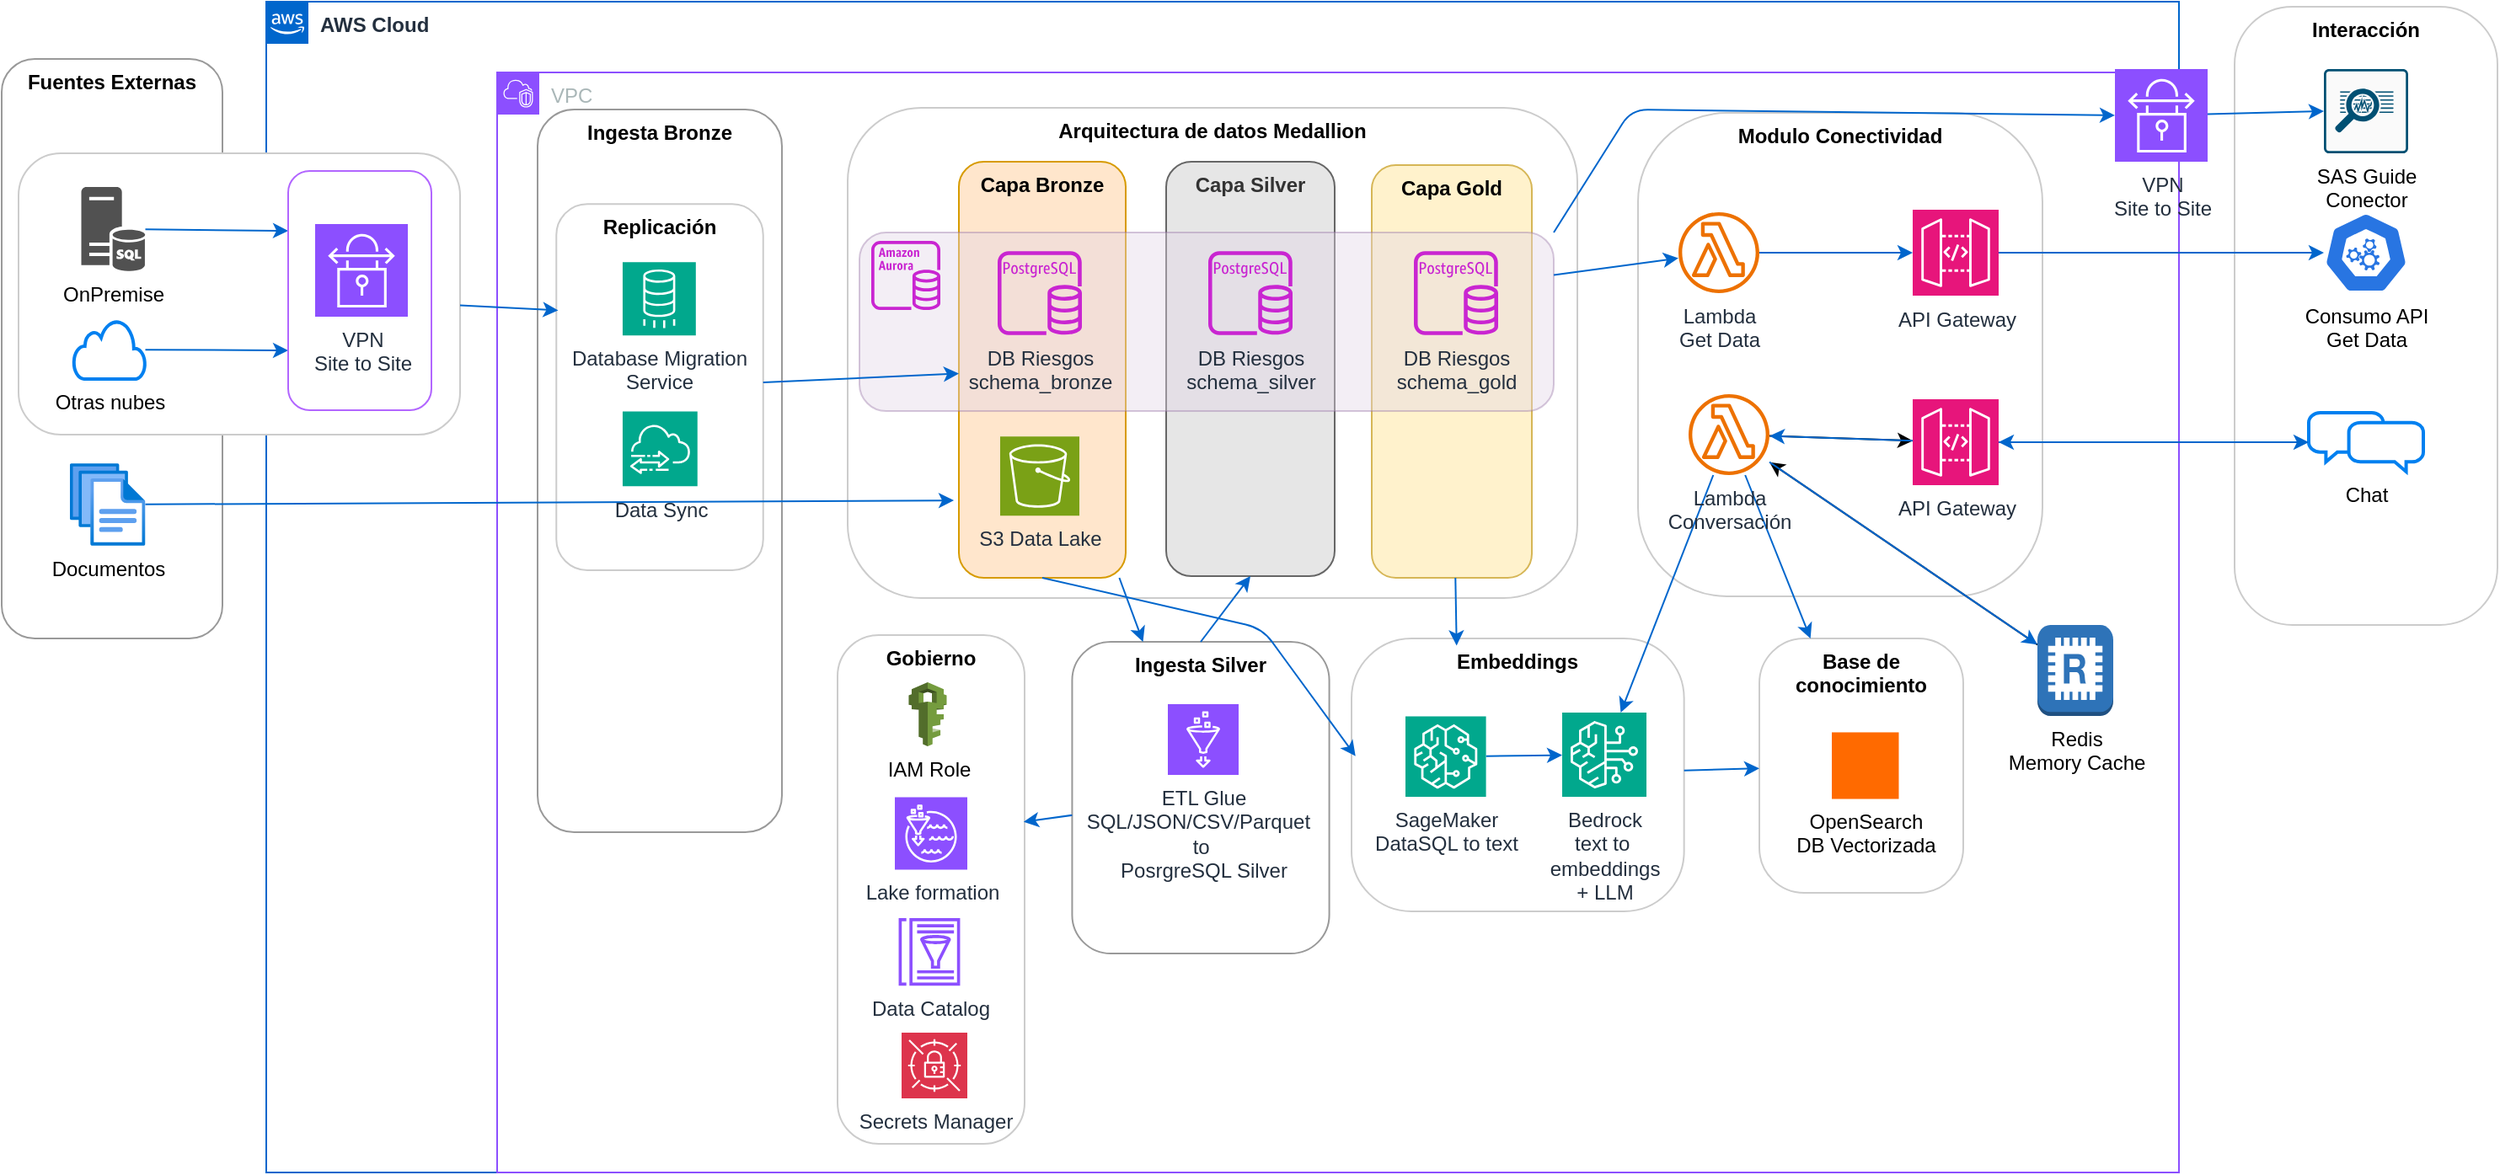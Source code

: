 <mxfile>
    <diagram id="NfcAak6jodlyXx11IxM8" name="Page-1">
        <mxGraphModel dx="1426" dy="635" grid="0" gridSize="10" guides="1" tooltips="1" connect="1" arrows="1" fold="1" page="0" pageScale="1" pageWidth="850" pageHeight="1100" math="0" shadow="0">
            <root>
                <mxCell id="0"/>
                <mxCell id="1" parent="0"/>
                <mxCell id="174" value="Interacción" style="rounded=1;whiteSpace=wrap;html=1;strokeColor=#CCCCCC;verticalAlign=top;fontStyle=1;arcSize=22;" vertex="1" parent="1">
                    <mxGeometry x="1056" y="107" width="156" height="367" as="geometry"/>
                </mxCell>
                <mxCell id="2" value="&lt;b&gt;AWS Cloud&lt;/b&gt;" style="points=[[0,0],[0.25,0],[0.5,0],[0.75,0],[1,0],[1,0.25],[1,0.5],[1,0.75],[1,1],[0.75,1],[0.5,1],[0.25,1],[0,1],[0,0.75],[0,0.5],[0,0.25]];outlineConnect=0;gradientColor=none;html=1;fontSize=12;fontStyle=0;container=1;pointerEvents=0;collapsible=0;recursiveResize=0;shape=mxgraph.aws4.group;grIcon=mxgraph.aws4.group_aws_cloud_alt;strokeColor=#0066CC;fillColor=none;verticalAlign=top;align=left;spacingLeft=30;fontColor=#232F3E;dashed=0;whiteSpace=wrap;textShadow=0;shadow=0;perimeterSpacing=0;" parent="1" vertex="1">
                    <mxGeometry x="-112" y="104" width="1135" height="695" as="geometry"/>
                </mxCell>
                <mxCell id="3" value="VPC" style="points=[[0,0],[0.25,0],[0.5,0],[0.75,0],[1,0],[1,0.25],[1,0.5],[1,0.75],[1,1],[0.75,1],[0.5,1],[0.25,1],[0,1],[0,0.75],[0,0.5],[0,0.25]];outlineConnect=0;gradientColor=none;html=1;whiteSpace=wrap;fontSize=12;fontStyle=0;container=1;pointerEvents=0;collapsible=0;recursiveResize=0;shape=mxgraph.aws4.group;grIcon=mxgraph.aws4.group_vpc2;strokeColor=#8C4FFF;fillColor=none;verticalAlign=top;align=left;spacingLeft=30;fontColor=#AAB7B8;dashed=0;" parent="2" vertex="1">
                    <mxGeometry x="137" y="42" width="998" height="653" as="geometry"/>
                </mxCell>
                <mxCell id="178" value="Gobierno" style="rounded=1;whiteSpace=wrap;html=1;strokeColor=#CCCCCC;verticalAlign=top;fontStyle=1;arcSize=22;" vertex="1" parent="3">
                    <mxGeometry x="202" y="334" width="111" height="302" as="geometry"/>
                </mxCell>
                <mxCell id="129" value="Base de conocimiento" style="rounded=1;whiteSpace=wrap;html=1;strokeColor=#CCCCCC;verticalAlign=top;fontStyle=1;arcSize=22;" vertex="1" parent="3">
                    <mxGeometry x="749" y="336" width="121" height="151" as="geometry"/>
                </mxCell>
                <mxCell id="39" value="" style="group" parent="3" vertex="1" connectable="0">
                    <mxGeometry x="208" y="23" width="433" height="500" as="geometry"/>
                </mxCell>
                <mxCell id="15" value="&lt;b&gt;&lt;font style=&quot;color: rgb(0, 0, 0);&quot;&gt;Arquitectura de datos Medallion&lt;/font&gt;&lt;/b&gt;" style="rounded=1;whiteSpace=wrap;html=1;align=center;verticalAlign=top;fillColor=none;strokeColor=#CCCCCC;" parent="39" vertex="1">
                    <mxGeometry y="-2" width="433" height="291" as="geometry"/>
                </mxCell>
                <mxCell id="23" value="Capa Gold" style="rounded=1;whiteSpace=wrap;html=1;fontStyle=1;verticalAlign=top;fillColor=#fff2cc;strokeColor=#d6b656;" parent="39" vertex="1">
                    <mxGeometry x="311" y="32" width="95" height="245" as="geometry"/>
                </mxCell>
                <mxCell id="17" value="Capa Silver" style="rounded=1;whiteSpace=wrap;html=1;fontStyle=1;verticalAlign=top;fillColor=#E6E6E6;fontColor=#333333;strokeColor=#666666;" parent="39" vertex="1">
                    <mxGeometry x="189" y="30" width="100" height="246" as="geometry"/>
                </mxCell>
                <mxCell id="16" value="Capa Bronze" style="rounded=1;whiteSpace=wrap;html=1;fontStyle=1;verticalAlign=top;fillColor=#FFE6CC;strokeColor=#d79b00;" parent="39" vertex="1">
                    <mxGeometry x="66" y="30" width="99" height="247" as="geometry"/>
                </mxCell>
                <mxCell id="29" value="" style="rounded=1;whiteSpace=wrap;html=1;fillColor=#e1d5e7;strokeColor=#9673a6;opacity=40;" parent="39" vertex="1">
                    <mxGeometry x="7" y="72" width="412" height="106" as="geometry"/>
                </mxCell>
                <mxCell id="6" value="" style="sketch=0;outlineConnect=0;fontColor=#232F3E;gradientColor=none;fillColor=#C925D1;strokeColor=none;dashed=0;verticalLabelPosition=bottom;verticalAlign=top;align=center;html=1;fontSize=12;fontStyle=0;aspect=fixed;pointerEvents=1;shape=mxgraph.aws4.aurora_instance;" parent="39" vertex="1">
                    <mxGeometry x="14" y="77" width="41" height="41" as="geometry"/>
                </mxCell>
                <mxCell id="7" value="DB Riesgos&lt;br&gt;schema_bronze" style="sketch=0;outlineConnect=0;fontColor=#232F3E;gradientColor=none;fillColor=#C925D1;strokeColor=none;dashed=0;verticalLabelPosition=bottom;verticalAlign=top;align=center;html=1;fontSize=12;fontStyle=0;aspect=fixed;pointerEvents=1;shape=mxgraph.aws4.rds_postgresql_instance;" parent="39" vertex="1">
                    <mxGeometry x="89" y="83" width="50" height="50" as="geometry"/>
                </mxCell>
                <mxCell id="14" value="S3 Data Lake" style="sketch=0;points=[[0,0,0],[0.25,0,0],[0.5,0,0],[0.75,0,0],[1,0,0],[0,1,0],[0.25,1,0],[0.5,1,0],[0.75,1,0],[1,1,0],[0,0.25,0],[0,0.5,0],[0,0.75,0],[1,0.25,0],[1,0.5,0],[1,0.75,0]];outlineConnect=0;fontColor=#232F3E;fillColor=#7AA116;strokeColor=#ffffff;dashed=0;verticalLabelPosition=bottom;verticalAlign=top;align=center;html=1;fontSize=12;fontStyle=0;aspect=fixed;shape=mxgraph.aws4.resourceIcon;resIcon=mxgraph.aws4.s3;" parent="39" vertex="1">
                    <mxGeometry x="90.5" y="193.07" width="47" height="47" as="geometry"/>
                </mxCell>
                <mxCell id="18" value="DB Riesgos&lt;div&gt;schema_silver&lt;/div&gt;" style="sketch=0;outlineConnect=0;fontColor=#232F3E;gradientColor=none;fillColor=#C925D1;strokeColor=none;dashed=0;verticalLabelPosition=bottom;verticalAlign=top;align=center;html=1;fontSize=12;fontStyle=0;aspect=fixed;pointerEvents=1;shape=mxgraph.aws4.rds_postgresql_instance;" parent="39" vertex="1">
                    <mxGeometry x="214" y="83" width="50" height="50" as="geometry"/>
                </mxCell>
                <mxCell id="27" value="DB Riesgos&lt;div&gt;schema_gold&lt;/div&gt;" style="sketch=0;outlineConnect=0;fontColor=#232F3E;gradientColor=none;fillColor=#C925D1;strokeColor=none;dashed=0;verticalLabelPosition=bottom;verticalAlign=top;align=center;html=1;fontSize=12;fontStyle=0;aspect=fixed;pointerEvents=1;shape=mxgraph.aws4.rds_postgresql_instance;" parent="39" vertex="1">
                    <mxGeometry x="336" y="83" width="50" height="50" as="geometry"/>
                </mxCell>
                <mxCell id="102" value="" style="group" parent="39" vertex="1" connectable="0">
                    <mxGeometry x="112" y="315" width="191" height="185" as="geometry"/>
                </mxCell>
                <mxCell id="99" value="&lt;b&gt;Ingesta Silver&lt;/b&gt;" style="rounded=1;whiteSpace=wrap;html=1;align=center;verticalAlign=top;labelBorderColor=none;strokeWidth=1;strokeColor=#999999;" parent="102" vertex="1">
                    <mxGeometry x="21.21" width="152.58" height="185" as="geometry"/>
                </mxCell>
                <mxCell id="104" value="ETL Glue&lt;div&gt;SQL/JSON/CSV/Parquet&amp;nbsp;&amp;nbsp;&lt;/div&gt;&lt;div&gt;to&amp;nbsp;&lt;/div&gt;&lt;div&gt;PosrgreSQL Silver&lt;/div&gt;" style="sketch=0;points=[[0,0,0],[0.25,0,0],[0.5,0,0],[0.75,0,0],[1,0,0],[0,1,0],[0.25,1,0],[0.5,1,0],[0.75,1,0],[1,1,0],[0,0.25,0],[0,0.5,0],[0,0.75,0],[1,0.25,0],[1,0.5,0],[1,0.75,0]];outlineConnect=0;fontColor=#232F3E;fillColor=#8C4FFF;strokeColor=#ffffff;dashed=0;verticalLabelPosition=bottom;verticalAlign=top;align=center;html=1;fontSize=12;fontStyle=0;aspect=fixed;shape=mxgraph.aws4.resourceIcon;resIcon=mxgraph.aws4.glue;" parent="102" vertex="1">
                    <mxGeometry x="78" y="37" width="42" height="42" as="geometry"/>
                </mxCell>
                <mxCell id="105" style="edgeStyle=none;html=1;entryX=0.5;entryY=1;entryDx=0;entryDy=0;strokeColor=#0066CC;exitX=0.5;exitY=0;exitDx=0;exitDy=0;" parent="39" source="99" target="17" edge="1">
                    <mxGeometry relative="1" as="geometry"/>
                </mxCell>
                <mxCell id="109" style="edgeStyle=none;html=1;strokeColor=#0066CC;" parent="39" source="16" target="99" edge="1">
                    <mxGeometry relative="1" as="geometry"/>
                </mxCell>
                <mxCell id="34" value="" style="group" parent="3" vertex="1" connectable="0">
                    <mxGeometry x="24" y="23" width="145" height="428" as="geometry"/>
                </mxCell>
                <mxCell id="35" value="&lt;b&gt;Ingesta Bronze&lt;/b&gt;" style="rounded=1;whiteSpace=wrap;html=1;align=center;verticalAlign=top;labelBorderColor=none;strokeWidth=1;strokeColor=#999999;" parent="34" vertex="1">
                    <mxGeometry y="-0.961" width="145" height="428.961" as="geometry"/>
                </mxCell>
                <mxCell id="96" value="Replicación" style="rounded=1;whiteSpace=wrap;html=1;strokeColor=#CCCCCC;verticalAlign=top;fontStyle=1" parent="34" vertex="1">
                    <mxGeometry x="11.13" y="55.181" width="122.74" height="217.309" as="geometry"/>
                </mxCell>
                <mxCell id="41" value="Database Migration&lt;div&gt;Service&lt;/div&gt;" style="sketch=0;points=[[0,0,0],[0.25,0,0],[0.5,0,0],[0.75,0,0],[1,0,0],[0,1,0],[0.25,1,0],[0.5,1,0],[0.75,1,0],[1,1,0],[0,0.25,0],[0,0.5,0],[0,0.75,0],[1,0.25,0],[1,0.5,0],[1,0.75,0]];outlineConnect=0;fontColor=#232F3E;fillColor=#01A88D;strokeColor=#ffffff;dashed=0;verticalLabelPosition=bottom;verticalAlign=top;align=center;html=1;fontSize=12;fontStyle=0;aspect=fixed;shape=mxgraph.aws4.resourceIcon;resIcon=mxgraph.aws4.database_migration_service;" parent="34" vertex="1">
                    <mxGeometry x="50.48" y="89.656" width="43.427" height="43.427" as="geometry"/>
                </mxCell>
                <mxCell id="42" value="Data Sync" style="sketch=0;points=[[0,0,0],[0.25,0,0],[0.5,0,0],[0.75,0,0],[1,0,0],[0,1,0],[0.25,1,0],[0.5,1,0],[0.75,1,0],[1,1,0],[0,0.25,0],[0,0.5,0],[0,0.75,0],[1,0.25,0],[1,0.5,0],[1,0.75,0]];outlineConnect=0;fontColor=#232F3E;fillColor=#01A88D;strokeColor=#ffffff;dashed=0;verticalLabelPosition=bottom;verticalAlign=top;align=center;html=1;fontSize=12;fontStyle=0;aspect=fixed;shape=mxgraph.aws4.resourceIcon;resIcon=mxgraph.aws4.datasync;" parent="34" vertex="1">
                    <mxGeometry x="50.48" y="178.24" width="44.394" height="44.394" as="geometry"/>
                </mxCell>
                <mxCell id="97" style="edgeStyle=none;html=1;fontColor=#0066CC;strokeColor=#0066CC;" parent="3" source="96" target="16" edge="1">
                    <mxGeometry relative="1" as="geometry"/>
                </mxCell>
                <mxCell id="114" value="" style="group" parent="3" vertex="1" connectable="0">
                    <mxGeometry x="543.002" y="355" width="161.33" height="143" as="geometry"/>
                </mxCell>
                <mxCell id="101" value="Embeddings" style="rounded=1;whiteSpace=wrap;html=1;strokeColor=#CCCCCC;verticalAlign=top;fontStyle=1;arcSize=22;" parent="114" vertex="1">
                    <mxGeometry x="-36" y="-19" width="197.33" height="162" as="geometry"/>
                </mxCell>
                <mxCell id="100" value="Bedrock&lt;div&gt;text to&amp;nbsp;&lt;/div&gt;&lt;div&gt;embeddings&lt;/div&gt;&lt;div&gt;+ LLM&lt;/div&gt;" style="sketch=0;points=[[0,0,0],[0.25,0,0],[0.5,0,0],[0.75,0,0],[1,0,0],[0,1,0],[0.25,1,0],[0.5,1,0],[0.75,1,0],[1,1,0],[0,0.25,0],[0,0.5,0],[0,0.75,0],[1,0.25,0],[1,0.5,0],[1,0.75,0]];outlineConnect=0;fontColor=#232F3E;fillColor=#01A88D;strokeColor=#ffffff;dashed=0;verticalLabelPosition=bottom;verticalAlign=top;align=center;html=1;fontSize=12;fontStyle=0;aspect=fixed;shape=mxgraph.aws4.resourceIcon;resIcon=mxgraph.aws4.bedrock;" parent="114" vertex="1">
                    <mxGeometry x="89" y="25" width="50" height="50" as="geometry"/>
                </mxCell>
                <mxCell id="136" style="edgeStyle=none;html=1;strokeColor=#0066CC;" edge="1" parent="114" source="111" target="100">
                    <mxGeometry relative="1" as="geometry"/>
                </mxCell>
                <mxCell id="111" value="SageMaker&lt;br&gt;&lt;div&gt;DataSQL to text&lt;/div&gt;" style="sketch=0;points=[[0,0,0],[0.25,0,0],[0.5,0,0],[0.75,0,0],[1,0,0],[0,1,0],[0.25,1,0],[0.5,1,0],[0.75,1,0],[1,1,0],[0,0.25,0],[0,0.5,0],[0,0.75,0],[1,0.25,0],[1,0.5,0],[1,0.75,0]];outlineConnect=0;fontColor=#232F3E;fillColor=#01A88D;strokeColor=#ffffff;dashed=0;verticalLabelPosition=bottom;verticalAlign=top;align=center;html=1;fontSize=12;fontStyle=0;aspect=fixed;shape=mxgraph.aws4.resourceIcon;resIcon=mxgraph.aws4.sagemaker;" parent="114" vertex="1">
                    <mxGeometry x="-4" y="27.2" width="47.8" height="47.8" as="geometry"/>
                </mxCell>
                <mxCell id="26" value="OpenSearch&lt;br&gt;DB Vectorizada" style="points=[];aspect=fixed;align=center;shadow=0;dashed=0;fillColor=#FF6A00;strokeColor=none;shape=mxgraph.alibaba_cloud.opensearch;html=1;horizontal=1;labelPosition=center;verticalLabelPosition=bottom;verticalAlign=top;" parent="3" vertex="1">
                    <mxGeometry x="792" y="391.73" width="39.74" height="39.54" as="geometry"/>
                </mxCell>
                <mxCell id="132" style="edgeStyle=none;html=1;entryX=0.012;entryY=0.431;entryDx=0;entryDy=0;entryPerimeter=0;exitX=0.5;exitY=1;exitDx=0;exitDy=0;strokeColor=#0066CC;" edge="1" parent="3" source="16" target="101">
                    <mxGeometry relative="1" as="geometry">
                        <Array as="points">
                            <mxPoint x="454" y="330"/>
                        </Array>
                    </mxGeometry>
                </mxCell>
                <mxCell id="133" style="edgeStyle=none;html=1;entryX=0.316;entryY=0.026;entryDx=0;entryDy=0;entryPerimeter=0;strokeColor=#0066CC;" edge="1" parent="3" source="23" target="101">
                    <mxGeometry relative="1" as="geometry"/>
                </mxCell>
                <mxCell id="139" value="Modulo Conectividad" style="rounded=1;whiteSpace=wrap;html=1;strokeColor=#CCCCCC;verticalAlign=top;fontStyle=1;arcSize=22;" vertex="1" parent="3">
                    <mxGeometry x="677" y="24" width="240" height="287" as="geometry"/>
                </mxCell>
                <mxCell id="140" style="edgeStyle=none;html=1;strokeColor=#0066CC;" edge="1" parent="3" source="101" target="129">
                    <mxGeometry relative="1" as="geometry"/>
                </mxCell>
                <mxCell id="157" style="edgeStyle=none;html=1;" edge="1" parent="3" source="142" target="143">
                    <mxGeometry relative="1" as="geometry"/>
                </mxCell>
                <mxCell id="142" value="Redis&lt;div&gt;Memory Cache&lt;/div&gt;" style="outlineConnect=0;dashed=0;verticalLabelPosition=bottom;verticalAlign=top;align=center;html=1;shape=mxgraph.aws3.redis;fillColor=#2E73B8;gradientColor=none;" vertex="1" parent="3">
                    <mxGeometry x="914" y="328" width="45" height="54" as="geometry"/>
                </mxCell>
                <mxCell id="149" style="edgeStyle=none;html=1;" edge="1" parent="3" source="143" target="144">
                    <mxGeometry relative="1" as="geometry"/>
                </mxCell>
                <mxCell id="154" style="edgeStyle=none;html=1;strokeColor=#0066CC;" edge="1" parent="3" source="143" target="129">
                    <mxGeometry relative="1" as="geometry"/>
                </mxCell>
                <mxCell id="156" style="edgeStyle=none;html=1;strokeColor=#0066CC;" edge="1" parent="3" source="143" target="142">
                    <mxGeometry relative="1" as="geometry"/>
                </mxCell>
                <mxCell id="167" style="edgeStyle=none;html=1;strokeColor=#0066CC;" edge="1" parent="3" source="143" target="100">
                    <mxGeometry relative="1" as="geometry"/>
                </mxCell>
                <mxCell id="143" value="Lambda&lt;div&gt;Conversación&lt;/div&gt;" style="sketch=0;outlineConnect=0;fontColor=#232F3E;gradientColor=none;fillColor=#ED7100;strokeColor=none;dashed=0;verticalLabelPosition=bottom;verticalAlign=top;align=center;html=1;fontSize=12;fontStyle=0;aspect=fixed;pointerEvents=1;shape=mxgraph.aws4.lambda_function;" vertex="1" parent="3">
                    <mxGeometry x="707" y="191" width="48" height="48" as="geometry"/>
                </mxCell>
                <mxCell id="158" style="edgeStyle=none;html=1;strokeColor=#0066CC;" edge="1" parent="3" source="144" target="143">
                    <mxGeometry relative="1" as="geometry"/>
                </mxCell>
                <mxCell id="144" value="API Gateway" style="sketch=0;points=[[0,0,0],[0.25,0,0],[0.5,0,0],[0.75,0,0],[1,0,0],[0,1,0],[0.25,1,0],[0.5,1,0],[0.75,1,0],[1,1,0],[0,0.25,0],[0,0.5,0],[0,0.75,0],[1,0.25,0],[1,0.5,0],[1,0.75,0]];outlineConnect=0;fontColor=#232F3E;fillColor=#E7157B;strokeColor=#ffffff;dashed=0;verticalLabelPosition=bottom;verticalAlign=top;align=center;html=1;fontSize=12;fontStyle=0;aspect=fixed;shape=mxgraph.aws4.resourceIcon;resIcon=mxgraph.aws4.api_gateway;" vertex="1" parent="3">
                    <mxGeometry x="840" y="194" width="51" height="51" as="geometry"/>
                </mxCell>
                <mxCell id="169" style="edgeStyle=none;html=1;strokeColor=#0066CC;" edge="1" parent="3" source="152" target="168">
                    <mxGeometry relative="1" as="geometry"/>
                </mxCell>
                <mxCell id="152" value="Lambda&lt;div&gt;Get Data&lt;/div&gt;" style="sketch=0;outlineConnect=0;fontColor=#232F3E;gradientColor=none;fillColor=#ED7100;strokeColor=none;dashed=0;verticalLabelPosition=bottom;verticalAlign=top;align=center;html=1;fontSize=12;fontStyle=0;aspect=fixed;pointerEvents=1;shape=mxgraph.aws4.lambda_function;" vertex="1" parent="3">
                    <mxGeometry x="701" y="83" width="48" height="48" as="geometry"/>
                </mxCell>
                <mxCell id="162" style="edgeStyle=none;html=1;strokeColor=#0066CC;" edge="1" parent="3" source="29" target="152">
                    <mxGeometry relative="1" as="geometry"/>
                </mxCell>
                <mxCell id="168" value="API Gateway" style="sketch=0;points=[[0,0,0],[0.25,0,0],[0.5,0,0],[0.75,0,0],[1,0,0],[0,1,0],[0.25,1,0],[0.5,1,0],[0.75,1,0],[1,1,0],[0,0.25,0],[0,0.5,0],[0,0.75,0],[1,0.25,0],[1,0.5,0],[1,0.75,0]];outlineConnect=0;fontColor=#232F3E;fillColor=#E7157B;strokeColor=#ffffff;dashed=0;verticalLabelPosition=bottom;verticalAlign=top;align=center;html=1;fontSize=12;fontStyle=0;aspect=fixed;shape=mxgraph.aws4.resourceIcon;resIcon=mxgraph.aws4.api_gateway;" vertex="1" parent="3">
                    <mxGeometry x="840" y="81.5" width="51" height="51" as="geometry"/>
                </mxCell>
                <mxCell id="175" value="Lake formation" style="sketch=0;points=[[0,0,0],[0.25,0,0],[0.5,0,0],[0.75,0,0],[1,0,0],[0,1,0],[0.25,1,0],[0.5,1,0],[0.75,1,0],[1,1,0],[0,0.25,0],[0,0.5,0],[0,0.75,0],[1,0.25,0],[1,0.5,0],[1,0.75,0]];outlineConnect=0;fontColor=#232F3E;fillColor=#8C4FFF;strokeColor=#ffffff;dashed=0;verticalLabelPosition=bottom;verticalAlign=top;align=center;html=1;fontSize=12;fontStyle=0;aspect=fixed;shape=mxgraph.aws4.resourceIcon;resIcon=mxgraph.aws4.lake_formation;" vertex="1" parent="3">
                    <mxGeometry x="236" y="430.27" width="43" height="43" as="geometry"/>
                </mxCell>
                <mxCell id="177" value="Data Catalog" style="sketch=0;outlineConnect=0;fontColor=#232F3E;gradientColor=none;fillColor=#8C4FFF;strokeColor=none;dashed=0;verticalLabelPosition=bottom;verticalAlign=top;align=center;html=1;fontSize=12;fontStyle=0;aspect=fixed;pointerEvents=1;shape=mxgraph.aws4.glue_data_catalog;" vertex="1" parent="3">
                    <mxGeometry x="238" y="502" width="37" height="40.08" as="geometry"/>
                </mxCell>
                <mxCell id="179" value="IAM Role" style="outlineConnect=0;dashed=0;verticalLabelPosition=bottom;verticalAlign=top;align=center;html=1;shape=mxgraph.aws3.iam;fillColor=#759C3E;gradientColor=none;" vertex="1" parent="3">
                    <mxGeometry x="244.25" y="362" width="22.5" height="38" as="geometry"/>
                </mxCell>
                <mxCell id="180" style="edgeStyle=none;html=1;entryX=0.995;entryY=0.367;entryDx=0;entryDy=0;entryPerimeter=0;strokeColor=#0066CC;" edge="1" parent="3" source="99" target="178">
                    <mxGeometry relative="1" as="geometry"/>
                </mxCell>
                <mxCell id="187" value="Secrets Manager" style="sketch=0;points=[[0,0,0],[0.25,0,0],[0.5,0,0],[0.75,0,0],[1,0,0],[0,1,0],[0.25,1,0],[0.5,1,0],[0.75,1,0],[1,1,0],[0,0.25,0],[0,0.5,0],[0,0.75,0],[1,0.25,0],[1,0.5,0],[1,0.75,0]];outlineConnect=0;fontColor=#232F3E;fillColor=#DD344C;strokeColor=#ffffff;dashed=0;verticalLabelPosition=bottom;verticalAlign=top;align=center;html=1;fontSize=12;fontStyle=0;aspect=fixed;shape=mxgraph.aws4.resourceIcon;resIcon=mxgraph.aws4.secrets_manager;" vertex="1" parent="3">
                    <mxGeometry x="240" y="570" width="39" height="39" as="geometry"/>
                </mxCell>
                <mxCell id="33" value="" style="group;rounded=0;" parent="1" vertex="1" connectable="0">
                    <mxGeometry x="-268" y="138" width="291" height="439" as="geometry"/>
                </mxCell>
                <mxCell id="9" value="&lt;b&gt;Fuentes Externas&lt;/b&gt;" style="rounded=1;whiteSpace=wrap;html=1;align=center;verticalAlign=top;labelBorderColor=none;strokeWidth=1;strokeColor=#999999;" parent="33" vertex="1">
                    <mxGeometry x="-1" width="131" height="344" as="geometry"/>
                </mxCell>
                <mxCell id="69" value="" style="rounded=1;whiteSpace=wrap;html=1;strokeColor=#CCCCCC;" parent="33" vertex="1">
                    <mxGeometry x="9" y="56" width="262" height="167" as="geometry"/>
                </mxCell>
                <mxCell id="78" style="edgeStyle=none;html=1;entryX=0;entryY=0.25;entryDx=0;entryDy=0;strokeColor=#0066CC;" parent="33" source="10" target="75" edge="1">
                    <mxGeometry relative="1" as="geometry"/>
                </mxCell>
                <mxCell id="10" value="OnPremise" style="sketch=0;pointerEvents=1;shadow=0;dashed=0;html=1;strokeColor=none;labelPosition=center;verticalLabelPosition=bottom;verticalAlign=top;align=center;fillColor=#515151;shape=mxgraph.mscae.system_center.central_administration_site_sql" parent="33" vertex="1">
                    <mxGeometry x="46.25" y="76" width="38" height="50" as="geometry"/>
                </mxCell>
                <mxCell id="77" style="edgeStyle=none;html=1;entryX=0;entryY=0.75;entryDx=0;entryDy=0;strokeColor=#0066CC;" parent="33" source="12" target="75" edge="1">
                    <mxGeometry relative="1" as="geometry"/>
                </mxCell>
                <mxCell id="12" value="Otras nubes" style="html=1;verticalLabelPosition=bottom;align=center;labelBackgroundColor=#ffffff;verticalAlign=top;strokeWidth=2;strokeColor=#0080F0;shadow=0;dashed=0;shape=mxgraph.ios7.icons.cloud;" parent="33" vertex="1">
                    <mxGeometry x="41.75" y="155" width="42.5" height="35" as="geometry"/>
                </mxCell>
                <mxCell id="13" value="Documentos" style="image;aspect=fixed;html=1;points=[];align=center;fontSize=12;image=img/lib/azure2/general/Files.svg;" parent="33" vertex="1">
                    <mxGeometry x="39.45" y="240" width="44.8" height="49" as="geometry"/>
                </mxCell>
                <mxCell id="79" value="" style="group" parent="33" vertex="1" connectable="0">
                    <mxGeometry x="170" y="66.5" width="85" height="142" as="geometry"/>
                </mxCell>
                <mxCell id="75" value="&lt;span style=&quot;text-wrap-mode: nowrap; font-family: monospace; font-size: 0px; text-align: start;&quot;&gt;%3CmxGraphModel%3E%3Croot%3E%3CmxCell%20id%3D%220%22%2F%3E%3CmxCell%20id%3D%221%22%20parent%3D%220%22%2F%3E%3CmxCell%20id%3D%222%22%20value%3D%22Interacci%C3%B3n%22%20style%3D%22rounded%3D1%3BwhiteSpace%3Dwrap%3Bhtml%3D1%3BstrokeColor%3D%23CCCCCC%3BverticalAlign%3Dtop%3BfontStyle%3D1%3BarcSize%3D22%3B%22%20vertex%3D%221%22%20parent%3D%221%22%3E%3CmxGeometry%20x%3D%221040%22%20y%3D%22184%22%20width%3D%22156%22%20height%3D%22287%22%20as%3D%22geometry%22%2F%3E%3C%2FmxCell%3E%3C%2Froot%3E%3C%2FmxGraphModel%3E&lt;/span&gt;&lt;span style=&quot;text-wrap-mode: nowrap; font-family: monospace; font-size: 0px; text-align: start;&quot;&gt;%3CmxGraphModel%3E%3Croot%3E%3CmxCell%20id%3D%220%22%2F%3E%3CmxCell%20id%3D%221%22%20parent%3D%220%22%2F%3E%3CmxCell%20id%3D%222%22%20value%3D%22Interacci%C3%B3n%22%20style%3D%22rounded%3D1%3BwhiteSpace%3Dwrap%3Bhtml%3D1%3BstrokeColor%3D%23CCCCCC%3BverticalAlign%3Dtop%3BfontStyle%3D1%3BarcSize%3D22%3B%22%20vertex%3D%221%22%20parent%3D%221%22%3E%3CmxGeometry%20x%3D%221040%22%20y%3D%22184%22%20width%3D%22156%22%20height%3D%22287%22%20as%3D%22geometry%22%2F%3E%3C%2FmxCell%3E%3C%2Froot%3E%3C%2FmxGraphModel%3E&lt;/span&gt;" style="rounded=1;whiteSpace=wrap;html=1;strokeColor=#B266FF;" parent="79" vertex="1">
                    <mxGeometry x="-1" width="85" height="142" as="geometry"/>
                </mxCell>
                <mxCell id="54" value="VPN&lt;div&gt;Site to Site&lt;/div&gt;" style="sketch=0;points=[[0,0,0],[0.25,0,0],[0.5,0,0],[0.75,0,0],[1,0,0],[0,1,0],[0.25,1,0],[0.5,1,0],[0.75,1,0],[1,1,0],[0,0.25,0],[0,0.5,0],[0,0.75,0],[1,0.25,0],[1,0.5,0],[1,0.75,0]];outlineConnect=0;fontColor=#232F3E;fillColor=#8C4FFF;strokeColor=#ffffff;dashed=0;verticalLabelPosition=bottom;verticalAlign=top;align=center;html=1;fontSize=12;fontStyle=0;aspect=fixed;shape=mxgraph.aws4.resourceIcon;resIcon=mxgraph.aws4.site_to_site_vpn;" parent="79" vertex="1">
                    <mxGeometry x="15" y="31.5" width="55" height="55" as="geometry"/>
                </mxCell>
                <mxCell id="93" style="edgeStyle=none;html=1;entryX=0.009;entryY=0.29;entryDx=0;entryDy=0;strokeColor=#0066CC;entryPerimeter=0;" parent="1" source="69" target="96" edge="1">
                    <mxGeometry relative="1" as="geometry"/>
                </mxCell>
                <mxCell id="95" style="edgeStyle=none;html=1;entryX=-0.03;entryY=0.814;entryDx=0;entryDy=0;entryPerimeter=0;strokeColor=#0066CC;" parent="1" source="13" target="16" edge="1">
                    <mxGeometry relative="1" as="geometry"/>
                </mxCell>
                <mxCell id="173" style="edgeStyle=none;html=1;strokeColor=#0066CC;" edge="1" parent="1" source="145" target="144">
                    <mxGeometry relative="1" as="geometry"/>
                </mxCell>
                <mxCell id="145" value="Chat" style="html=1;verticalLabelPosition=bottom;align=center;labelBackgroundColor=#ffffff;verticalAlign=top;strokeWidth=2;strokeColor=#0080F0;shadow=0;dashed=0;shape=mxgraph.ios7.icons.chat;" vertex="1" parent="1">
                    <mxGeometry x="1100" y="348" width="68" height="35" as="geometry"/>
                </mxCell>
                <mxCell id="150" style="edgeStyle=none;html=1;strokeColor=#0066CC;" edge="1" parent="1" source="144" target="145">
                    <mxGeometry relative="1" as="geometry">
                        <mxPoint x="1054" y="242.997" as="targetPoint"/>
                    </mxGeometry>
                </mxCell>
                <mxCell id="151" value="Consumo API&lt;div&gt;Get Data&lt;/div&gt;" style="aspect=fixed;sketch=0;html=1;dashed=0;whitespace=wrap;verticalLabelPosition=bottom;verticalAlign=top;fillColor=#2875E2;strokeColor=#ffffff;points=[[0.005,0.63,0],[0.1,0.2,0],[0.9,0.2,0],[0.5,0,0],[0.995,0.63,0],[0.72,0.99,0],[0.5,1,0],[0.28,0.99,0]];shape=mxgraph.kubernetes.icon2;prIcon=api" vertex="1" parent="1">
                    <mxGeometry x="1109" y="229" width="50" height="48" as="geometry"/>
                </mxCell>
                <mxCell id="172" style="edgeStyle=none;html=1;strokeColor=#0066CC;" edge="1" parent="1" source="168" target="151">
                    <mxGeometry relative="1" as="geometry"/>
                </mxCell>
                <mxCell id="182" style="edgeStyle=none;html=1;entryX=0;entryY=0.5;entryDx=0;entryDy=0;entryPerimeter=0;strokeColor=#0066CC;" edge="1" parent="1" source="190" target="186">
                    <mxGeometry relative="1" as="geometry">
                        <mxPoint x="1070.191" y="156.785" as="targetPoint"/>
                        <Array as="points"/>
                    </mxGeometry>
                </mxCell>
                <mxCell id="186" value="SAS Guide&lt;div&gt;Conector&lt;/div&gt;" style="sketch=0;points=[[0.015,0.015,0],[0.985,0.015,0],[0.985,0.985,0],[0.015,0.985,0],[0.25,0,0],[0.5,0,0],[0.75,0,0],[1,0.25,0],[1,0.5,0],[1,0.75,0],[0.75,1,0],[0.5,1,0],[0.25,1,0],[0,0.75,0],[0,0.5,0],[0,0.25,0]];verticalLabelPosition=bottom;html=1;verticalAlign=top;aspect=fixed;align=center;pointerEvents=1;shape=mxgraph.cisco19.rect;prIcon=flow_analytics2;fillColor=#FAFAFA;strokeColor=#005073;" vertex="1" parent="1">
                    <mxGeometry x="1109" y="144" width="50" height="50" as="geometry"/>
                </mxCell>
                <mxCell id="191" value="" style="edgeStyle=none;html=1;entryX=0;entryY=0.5;entryDx=0;entryDy=0;entryPerimeter=0;strokeColor=#0066CC;exitX=1;exitY=0;exitDx=0;exitDy=0;" edge="1" parent="1" source="29" target="190">
                    <mxGeometry relative="1" as="geometry">
                        <mxPoint x="1090" y="163" as="targetPoint"/>
                        <mxPoint x="652" y="241" as="sourcePoint"/>
                        <Array as="points">
                            <mxPoint x="698" y="168"/>
                        </Array>
                    </mxGeometry>
                </mxCell>
                <mxCell id="190" value="VPN&lt;div&gt;Site to Site&lt;/div&gt;" style="sketch=0;points=[[0,0,0],[0.25,0,0],[0.5,0,0],[0.75,0,0],[1,0,0],[0,1,0],[0.25,1,0],[0.5,1,0],[0.75,1,0],[1,1,0],[0,0.25,0],[0,0.5,0],[0,0.75,0],[1,0.25,0],[1,0.5,0],[1,0.75,0]];outlineConnect=0;fontColor=#232F3E;fillColor=#8C4FFF;strokeColor=#ffffff;dashed=0;verticalLabelPosition=bottom;verticalAlign=top;align=center;html=1;fontSize=12;fontStyle=0;aspect=fixed;shape=mxgraph.aws4.resourceIcon;resIcon=mxgraph.aws4.site_to_site_vpn;" vertex="1" parent="1">
                    <mxGeometry x="985" y="144" width="55" height="55" as="geometry"/>
                </mxCell>
            </root>
        </mxGraphModel>
    </diagram>
</mxfile>